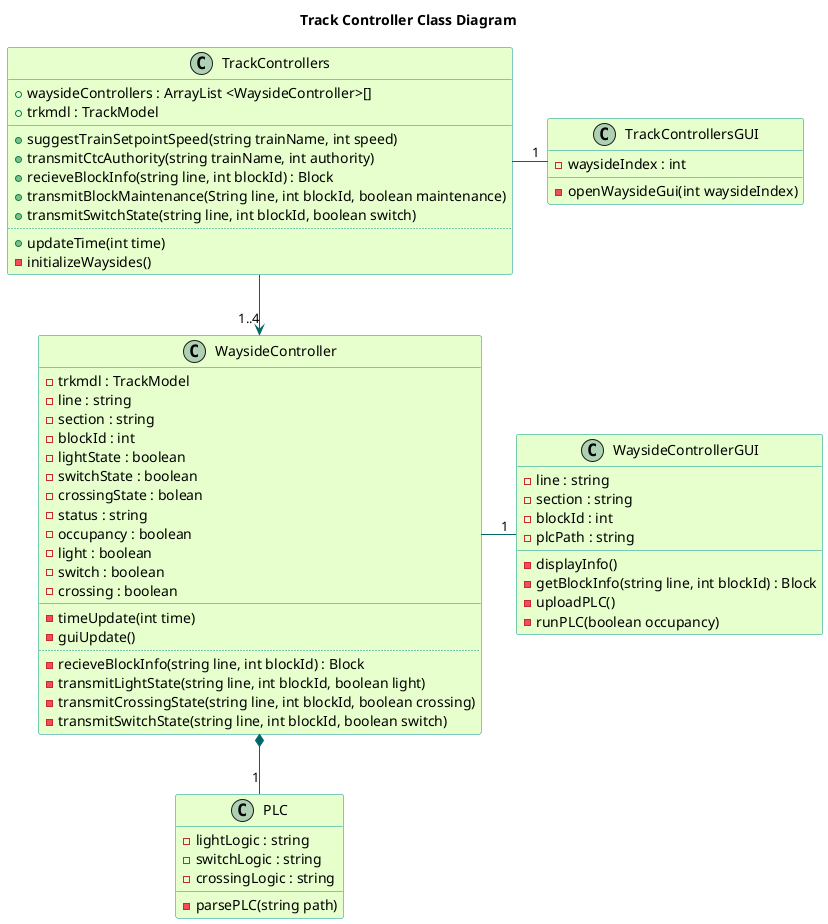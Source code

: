 @startuml
title Track Controller Class Diagram

skinparam classBackgroundColor #e6ffcc
skinparam classBorderColor 	#049595
skinparam packageBorderCOlor  #049595
skinparam arrowColor #006666

class TrackControllers {
	{field} + waysideControllers : ArrayList <WaysideController>[]
	{field} + trkmdl : TrackModel
	__
	{method} + suggestTrainSetpointSpeed(string trainName, int speed)
	{method} + transmitCtcAuthority(string trainName, int authority)
	{method} + recieveBlockInfo(string line, int blockId) : Block
    {method} + transmitBlockMaintenance(String line, int blockId, boolean maintenance)
	{method} + transmitSwitchState(string line, int blockId, boolean switch)
	..
	{method} + updateTime(int time)
	{method} - initializeWaysides() 
}

class TrackControllersGUI {
	{field} - waysideIndex : int
	__
	{method} - openWaysideGui(int waysideIndex)
}

class WaysideController {
	{field} - trkmdl : TrackModel
	{field} - line : string
	{field} - section : string
	{field} - blockId : int
	{field} - lightState : boolean
	{field} - switchState : boolean
	{field} - crossingState : bolean
	{field} - status : string
	{field} - occupancy : boolean
	{field} - light : boolean
	{field} - switch : boolean
	{field} - crossing : boolean
	__
	{method} - timeUpdate(int time)
		'calls runPLC( ), guiUpdate( ), transmit...State( )
	{method} - guiUpdate()
		'calls GUI.displayInfo( )
	..
	{method} - recieveBlockInfo(string line, int blockId) : Block
	{method} - transmitLightState(string line, int blockId, boolean light)
	{method} - transmitCrossingState(string line, int blockId, boolean crossing)
	{method} - transmitSwitchState(string line, int blockId, boolean switch)
}

class WaysideControllerGUI {
	{field} - line : string
	{field} - section : string
	{field} - blockId : int
	{field} - plcPath : string
	__
	{method} - displayInfo()
		'updates all values on gui
	{method} - getBlockInfo(string line, int blockId) : Block
		'calls waysideController.recieveBlockInfo( ), displayInfo( )
	{method} - uploadPLC()
		'calls PLC.parsePLC(string path), runPLC( )
	{method} - runPLC(boolean occupancy)
		'update states using PLC.logic
}

class PLC {
	{field} - lightLogic : string 
	{field} - switchLogic : string
	{field} - crossingLogic : string
	__
	{method} - parsePLC(string path)
		'parses and updates logic values
}

TrackControllers -down-> "1..4" WaysideController
TrackControllers -right- "1" TrackControllersGUI
WaysideController -right- "1" WaysideControllerGUI
WaysideController *-down- "1" PLC

@enduml